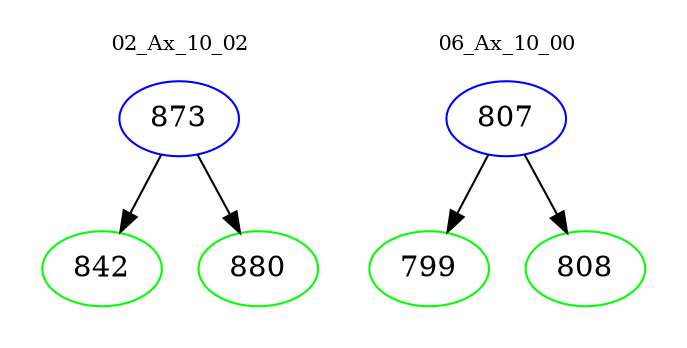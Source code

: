 digraph{
subgraph cluster_0 {
color = white
label = "02_Ax_10_02";
fontsize=10;
T0_873 [label="873", color="blue"]
T0_873 -> T0_842 [color="black"]
T0_842 [label="842", color="green"]
T0_873 -> T0_880 [color="black"]
T0_880 [label="880", color="green"]
}
subgraph cluster_1 {
color = white
label = "06_Ax_10_00";
fontsize=10;
T1_807 [label="807", color="blue"]
T1_807 -> T1_799 [color="black"]
T1_799 [label="799", color="green"]
T1_807 -> T1_808 [color="black"]
T1_808 [label="808", color="green"]
}
}
